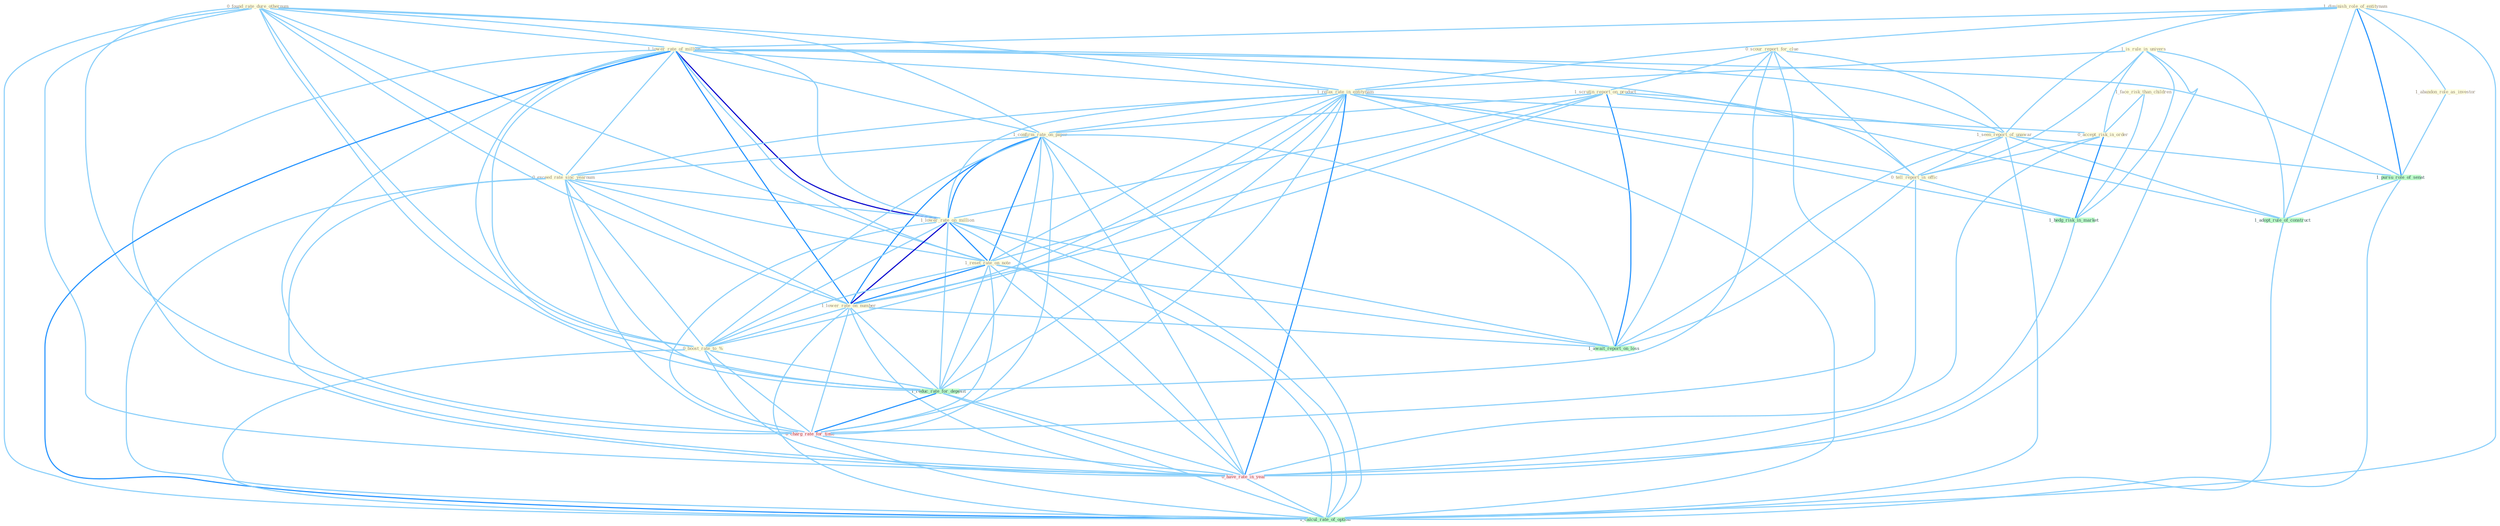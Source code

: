 Graph G{ 
    node
    [shape=polygon,style=filled,width=.5,height=.06,color="#BDFCC9",fixedsize=true,fontsize=4,
    fontcolor="#2f4f4f"];
    {node
    [color="#ffffe0", fontcolor="#8b7d6b"] "1_diminish_role_of_entitynam " "0_scour_report_for_clue " "0_found_rate_dure_othernum " "1_lower_rate_of_million " "1_is_rule_in_univers " "1_scrutin_report_on_product " "1_face_risk_than_children " "1_relax_rate_in_entitynam " "1_seen_report_of_unawar " "0_accept_risk_in_order " "1_abandon_role_as_investor " "1_confirm_rate_on_paper " "0_exceed_rate_sinc_yearnum " "1_lower_rate_on_million " "1_reset_rate_on_note " "1_lower_rate_on_number " "0_boost_rate_to_% " "0_tell_report_in_offic "}
{node [color="#fff0f5", fontcolor="#b22222"] "0_charg_rate_for_time " "0_have_rate_in_year "}
edge [color="#B0E2FF"];

	"1_diminish_role_of_entitynam " -- "1_lower_rate_of_million " [w="1", color="#87cefa" ];
	"1_diminish_role_of_entitynam " -- "1_relax_rate_in_entitynam " [w="1", color="#87cefa" ];
	"1_diminish_role_of_entitynam " -- "1_seen_report_of_unawar " [w="1", color="#87cefa" ];
	"1_diminish_role_of_entitynam " -- "1_abandon_role_as_investor " [w="1", color="#87cefa" ];
	"1_diminish_role_of_entitynam " -- "1_pursu_role_of_senat " [w="2", color="#1e90ff" , len=0.8];
	"1_diminish_role_of_entitynam " -- "1_adopt_rule_of_construct " [w="1", color="#87cefa" ];
	"1_diminish_role_of_entitynam " -- "1_calcul_rate_of_option " [w="1", color="#87cefa" ];
	"0_scour_report_for_clue " -- "1_scrutin_report_on_product " [w="1", color="#87cefa" ];
	"0_scour_report_for_clue " -- "1_seen_report_of_unawar " [w="1", color="#87cefa" ];
	"0_scour_report_for_clue " -- "0_tell_report_in_offic " [w="1", color="#87cefa" ];
	"0_scour_report_for_clue " -- "1_await_report_on_loss " [w="1", color="#87cefa" ];
	"0_scour_report_for_clue " -- "1_reduc_rate_for_deposit " [w="1", color="#87cefa" ];
	"0_scour_report_for_clue " -- "0_charg_rate_for_time " [w="1", color="#87cefa" ];
	"0_found_rate_dure_othernum " -- "1_lower_rate_of_million " [w="1", color="#87cefa" ];
	"0_found_rate_dure_othernum " -- "1_relax_rate_in_entitynam " [w="1", color="#87cefa" ];
	"0_found_rate_dure_othernum " -- "1_confirm_rate_on_paper " [w="1", color="#87cefa" ];
	"0_found_rate_dure_othernum " -- "0_exceed_rate_sinc_yearnum " [w="1", color="#87cefa" ];
	"0_found_rate_dure_othernum " -- "1_lower_rate_on_million " [w="1", color="#87cefa" ];
	"0_found_rate_dure_othernum " -- "1_reset_rate_on_note " [w="1", color="#87cefa" ];
	"0_found_rate_dure_othernum " -- "1_lower_rate_on_number " [w="1", color="#87cefa" ];
	"0_found_rate_dure_othernum " -- "0_boost_rate_to_% " [w="1", color="#87cefa" ];
	"0_found_rate_dure_othernum " -- "1_reduc_rate_for_deposit " [w="1", color="#87cefa" ];
	"0_found_rate_dure_othernum " -- "0_charg_rate_for_time " [w="1", color="#87cefa" ];
	"0_found_rate_dure_othernum " -- "0_have_rate_in_year " [w="1", color="#87cefa" ];
	"0_found_rate_dure_othernum " -- "1_calcul_rate_of_option " [w="1", color="#87cefa" ];
	"1_lower_rate_of_million " -- "1_relax_rate_in_entitynam " [w="1", color="#87cefa" ];
	"1_lower_rate_of_million " -- "1_seen_report_of_unawar " [w="1", color="#87cefa" ];
	"1_lower_rate_of_million " -- "1_confirm_rate_on_paper " [w="1", color="#87cefa" ];
	"1_lower_rate_of_million " -- "0_exceed_rate_sinc_yearnum " [w="1", color="#87cefa" ];
	"1_lower_rate_of_million " -- "1_lower_rate_on_million " [w="3", color="#0000cd" , len=0.6];
	"1_lower_rate_of_million " -- "1_reset_rate_on_note " [w="1", color="#87cefa" ];
	"1_lower_rate_of_million " -- "1_lower_rate_on_number " [w="2", color="#1e90ff" , len=0.8];
	"1_lower_rate_of_million " -- "0_boost_rate_to_% " [w="1", color="#87cefa" ];
	"1_lower_rate_of_million " -- "1_pursu_role_of_senat " [w="1", color="#87cefa" ];
	"1_lower_rate_of_million " -- "1_reduc_rate_for_deposit " [w="1", color="#87cefa" ];
	"1_lower_rate_of_million " -- "0_charg_rate_for_time " [w="1", color="#87cefa" ];
	"1_lower_rate_of_million " -- "1_adopt_rule_of_construct " [w="1", color="#87cefa" ];
	"1_lower_rate_of_million " -- "0_have_rate_in_year " [w="1", color="#87cefa" ];
	"1_lower_rate_of_million " -- "1_calcul_rate_of_option " [w="2", color="#1e90ff" , len=0.8];
	"1_is_rule_in_univers " -- "1_relax_rate_in_entitynam " [w="1", color="#87cefa" ];
	"1_is_rule_in_univers " -- "0_accept_risk_in_order " [w="1", color="#87cefa" ];
	"1_is_rule_in_univers " -- "0_tell_report_in_offic " [w="1", color="#87cefa" ];
	"1_is_rule_in_univers " -- "1_adopt_rule_of_construct " [w="1", color="#87cefa" ];
	"1_is_rule_in_univers " -- "1_hedg_risk_in_market " [w="1", color="#87cefa" ];
	"1_is_rule_in_univers " -- "0_have_rate_in_year " [w="1", color="#87cefa" ];
	"1_scrutin_report_on_product " -- "1_seen_report_of_unawar " [w="1", color="#87cefa" ];
	"1_scrutin_report_on_product " -- "1_confirm_rate_on_paper " [w="1", color="#87cefa" ];
	"1_scrutin_report_on_product " -- "1_lower_rate_on_million " [w="1", color="#87cefa" ];
	"1_scrutin_report_on_product " -- "1_reset_rate_on_note " [w="1", color="#87cefa" ];
	"1_scrutin_report_on_product " -- "1_lower_rate_on_number " [w="1", color="#87cefa" ];
	"1_scrutin_report_on_product " -- "0_tell_report_in_offic " [w="1", color="#87cefa" ];
	"1_scrutin_report_on_product " -- "1_await_report_on_loss " [w="2", color="#1e90ff" , len=0.8];
	"1_face_risk_than_children " -- "0_accept_risk_in_order " [w="1", color="#87cefa" ];
	"1_face_risk_than_children " -- "1_hedg_risk_in_market " [w="1", color="#87cefa" ];
	"1_relax_rate_in_entitynam " -- "0_accept_risk_in_order " [w="1", color="#87cefa" ];
	"1_relax_rate_in_entitynam " -- "1_confirm_rate_on_paper " [w="1", color="#87cefa" ];
	"1_relax_rate_in_entitynam " -- "0_exceed_rate_sinc_yearnum " [w="1", color="#87cefa" ];
	"1_relax_rate_in_entitynam " -- "1_lower_rate_on_million " [w="1", color="#87cefa" ];
	"1_relax_rate_in_entitynam " -- "1_reset_rate_on_note " [w="1", color="#87cefa" ];
	"1_relax_rate_in_entitynam " -- "1_lower_rate_on_number " [w="1", color="#87cefa" ];
	"1_relax_rate_in_entitynam " -- "0_boost_rate_to_% " [w="1", color="#87cefa" ];
	"1_relax_rate_in_entitynam " -- "0_tell_report_in_offic " [w="1", color="#87cefa" ];
	"1_relax_rate_in_entitynam " -- "1_reduc_rate_for_deposit " [w="1", color="#87cefa" ];
	"1_relax_rate_in_entitynam " -- "0_charg_rate_for_time " [w="1", color="#87cefa" ];
	"1_relax_rate_in_entitynam " -- "1_hedg_risk_in_market " [w="1", color="#87cefa" ];
	"1_relax_rate_in_entitynam " -- "0_have_rate_in_year " [w="2", color="#1e90ff" , len=0.8];
	"1_relax_rate_in_entitynam " -- "1_calcul_rate_of_option " [w="1", color="#87cefa" ];
	"1_seen_report_of_unawar " -- "0_tell_report_in_offic " [w="1", color="#87cefa" ];
	"1_seen_report_of_unawar " -- "1_pursu_role_of_senat " [w="1", color="#87cefa" ];
	"1_seen_report_of_unawar " -- "1_await_report_on_loss " [w="1", color="#87cefa" ];
	"1_seen_report_of_unawar " -- "1_adopt_rule_of_construct " [w="1", color="#87cefa" ];
	"1_seen_report_of_unawar " -- "1_calcul_rate_of_option " [w="1", color="#87cefa" ];
	"0_accept_risk_in_order " -- "0_tell_report_in_offic " [w="1", color="#87cefa" ];
	"0_accept_risk_in_order " -- "1_hedg_risk_in_market " [w="2", color="#1e90ff" , len=0.8];
	"0_accept_risk_in_order " -- "0_have_rate_in_year " [w="1", color="#87cefa" ];
	"1_abandon_role_as_investor " -- "1_pursu_role_of_senat " [w="1", color="#87cefa" ];
	"1_confirm_rate_on_paper " -- "0_exceed_rate_sinc_yearnum " [w="1", color="#87cefa" ];
	"1_confirm_rate_on_paper " -- "1_lower_rate_on_million " [w="2", color="#1e90ff" , len=0.8];
	"1_confirm_rate_on_paper " -- "1_reset_rate_on_note " [w="2", color="#1e90ff" , len=0.8];
	"1_confirm_rate_on_paper " -- "1_lower_rate_on_number " [w="2", color="#1e90ff" , len=0.8];
	"1_confirm_rate_on_paper " -- "0_boost_rate_to_% " [w="1", color="#87cefa" ];
	"1_confirm_rate_on_paper " -- "1_await_report_on_loss " [w="1", color="#87cefa" ];
	"1_confirm_rate_on_paper " -- "1_reduc_rate_for_deposit " [w="1", color="#87cefa" ];
	"1_confirm_rate_on_paper " -- "0_charg_rate_for_time " [w="1", color="#87cefa" ];
	"1_confirm_rate_on_paper " -- "0_have_rate_in_year " [w="1", color="#87cefa" ];
	"1_confirm_rate_on_paper " -- "1_calcul_rate_of_option " [w="1", color="#87cefa" ];
	"0_exceed_rate_sinc_yearnum " -- "1_lower_rate_on_million " [w="1", color="#87cefa" ];
	"0_exceed_rate_sinc_yearnum " -- "1_reset_rate_on_note " [w="1", color="#87cefa" ];
	"0_exceed_rate_sinc_yearnum " -- "1_lower_rate_on_number " [w="1", color="#87cefa" ];
	"0_exceed_rate_sinc_yearnum " -- "0_boost_rate_to_% " [w="1", color="#87cefa" ];
	"0_exceed_rate_sinc_yearnum " -- "1_reduc_rate_for_deposit " [w="1", color="#87cefa" ];
	"0_exceed_rate_sinc_yearnum " -- "0_charg_rate_for_time " [w="1", color="#87cefa" ];
	"0_exceed_rate_sinc_yearnum " -- "0_have_rate_in_year " [w="1", color="#87cefa" ];
	"0_exceed_rate_sinc_yearnum " -- "1_calcul_rate_of_option " [w="1", color="#87cefa" ];
	"1_lower_rate_on_million " -- "1_reset_rate_on_note " [w="2", color="#1e90ff" , len=0.8];
	"1_lower_rate_on_million " -- "1_lower_rate_on_number " [w="3", color="#0000cd" , len=0.6];
	"1_lower_rate_on_million " -- "0_boost_rate_to_% " [w="1", color="#87cefa" ];
	"1_lower_rate_on_million " -- "1_await_report_on_loss " [w="1", color="#87cefa" ];
	"1_lower_rate_on_million " -- "1_reduc_rate_for_deposit " [w="1", color="#87cefa" ];
	"1_lower_rate_on_million " -- "0_charg_rate_for_time " [w="1", color="#87cefa" ];
	"1_lower_rate_on_million " -- "0_have_rate_in_year " [w="1", color="#87cefa" ];
	"1_lower_rate_on_million " -- "1_calcul_rate_of_option " [w="1", color="#87cefa" ];
	"1_reset_rate_on_note " -- "1_lower_rate_on_number " [w="2", color="#1e90ff" , len=0.8];
	"1_reset_rate_on_note " -- "0_boost_rate_to_% " [w="1", color="#87cefa" ];
	"1_reset_rate_on_note " -- "1_await_report_on_loss " [w="1", color="#87cefa" ];
	"1_reset_rate_on_note " -- "1_reduc_rate_for_deposit " [w="1", color="#87cefa" ];
	"1_reset_rate_on_note " -- "0_charg_rate_for_time " [w="1", color="#87cefa" ];
	"1_reset_rate_on_note " -- "0_have_rate_in_year " [w="1", color="#87cefa" ];
	"1_reset_rate_on_note " -- "1_calcul_rate_of_option " [w="1", color="#87cefa" ];
	"1_lower_rate_on_number " -- "0_boost_rate_to_% " [w="1", color="#87cefa" ];
	"1_lower_rate_on_number " -- "1_await_report_on_loss " [w="1", color="#87cefa" ];
	"1_lower_rate_on_number " -- "1_reduc_rate_for_deposit " [w="1", color="#87cefa" ];
	"1_lower_rate_on_number " -- "0_charg_rate_for_time " [w="1", color="#87cefa" ];
	"1_lower_rate_on_number " -- "0_have_rate_in_year " [w="1", color="#87cefa" ];
	"1_lower_rate_on_number " -- "1_calcul_rate_of_option " [w="1", color="#87cefa" ];
	"0_boost_rate_to_% " -- "1_reduc_rate_for_deposit " [w="1", color="#87cefa" ];
	"0_boost_rate_to_% " -- "0_charg_rate_for_time " [w="1", color="#87cefa" ];
	"0_boost_rate_to_% " -- "0_have_rate_in_year " [w="1", color="#87cefa" ];
	"0_boost_rate_to_% " -- "1_calcul_rate_of_option " [w="1", color="#87cefa" ];
	"0_tell_report_in_offic " -- "1_await_report_on_loss " [w="1", color="#87cefa" ];
	"0_tell_report_in_offic " -- "1_hedg_risk_in_market " [w="1", color="#87cefa" ];
	"0_tell_report_in_offic " -- "0_have_rate_in_year " [w="1", color="#87cefa" ];
	"1_pursu_role_of_senat " -- "1_adopt_rule_of_construct " [w="1", color="#87cefa" ];
	"1_pursu_role_of_senat " -- "1_calcul_rate_of_option " [w="1", color="#87cefa" ];
	"1_reduc_rate_for_deposit " -- "0_charg_rate_for_time " [w="2", color="#1e90ff" , len=0.8];
	"1_reduc_rate_for_deposit " -- "0_have_rate_in_year " [w="1", color="#87cefa" ];
	"1_reduc_rate_for_deposit " -- "1_calcul_rate_of_option " [w="1", color="#87cefa" ];
	"0_charg_rate_for_time " -- "0_have_rate_in_year " [w="1", color="#87cefa" ];
	"0_charg_rate_for_time " -- "1_calcul_rate_of_option " [w="1", color="#87cefa" ];
	"1_adopt_rule_of_construct " -- "1_calcul_rate_of_option " [w="1", color="#87cefa" ];
	"1_hedg_risk_in_market " -- "0_have_rate_in_year " [w="1", color="#87cefa" ];
	"0_have_rate_in_year " -- "1_calcul_rate_of_option " [w="1", color="#87cefa" ];
}